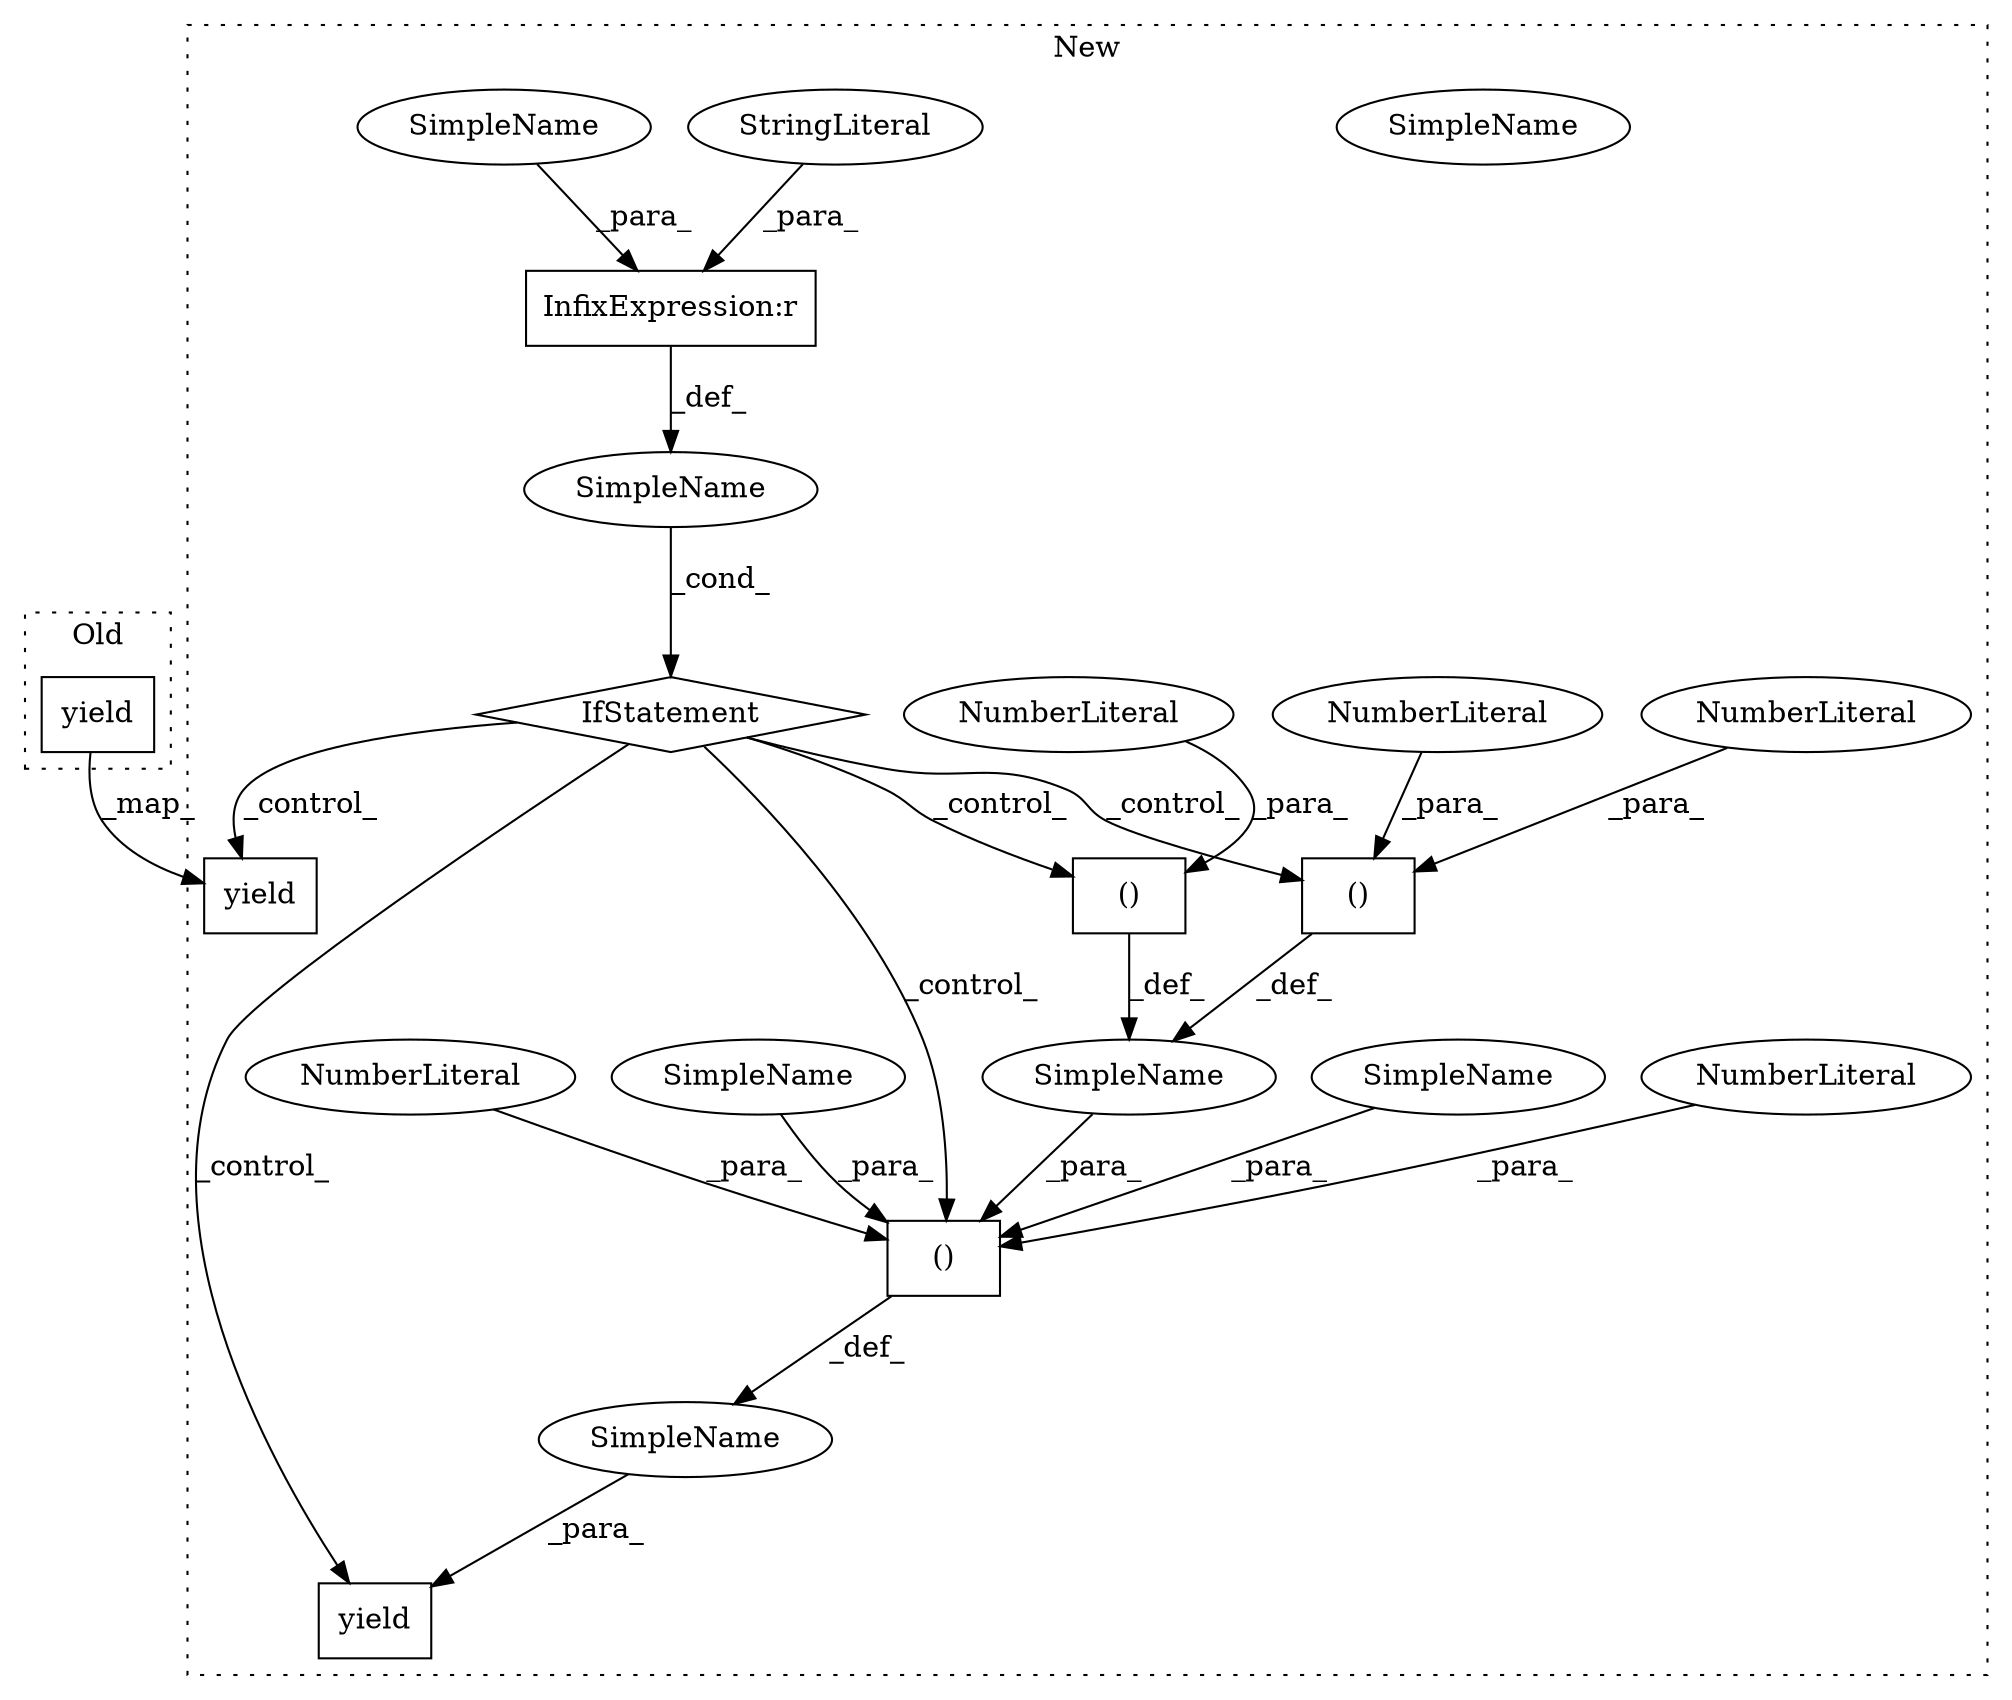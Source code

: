 digraph G {
subgraph cluster0 {
1 [label="yield" a="112" s="3547" l="14" shape="box"];
label = "Old";
style="dotted";
}
subgraph cluster1 {
2 [label="yield" a="112" s="3779" l="16" shape="box"];
3 [label="SimpleName" a="42" s="" l="" shape="ellipse"];
4 [label="IfStatement" a="25" s="3534,3550" l="4,2" shape="diamond"];
5 [label="InfixExpression:r" a="27" s="3542" l="4" shape="box"];
6 [label="SimpleName" a="42" s="3538" l="4" shape="ellipse"];
7 [label="yield" a="112" s="4223" l="16" shape="box"];
8 [label="SimpleName" a="42" s="" l="" shape="ellipse"];
9 [label="()" a="106" s="4344" l="19" shape="box"];
10 [label="NumberLiteral" a="34" s="4360" l="3" shape="ellipse"];
11 [label="()" a="106" s="4239" l="183" shape="box"];
12 [label="NumberLiteral" a="34" s="4404" l="3" shape="ellipse"];
13 [label="()" a="106" s="4374" l="15" shape="box"];
14 [label="NumberLiteral" a="34" s="4344" l="3" shape="ellipse"];
15 [label="NumberLiteral" a="34" s="4420" l="2" shape="ellipse"];
16 [label="NumberLiteral" a="34" s="4374" l="1" shape="ellipse"];
17 [label="SimpleName" a="42" s="" l="" shape="ellipse"];
18 [label="SimpleName" a="42" s="" l="" shape="ellipse"];
19 [label="StringLiteral" a="45" s="3546" l="4" shape="ellipse"];
20 [label="SimpleName" a="42" s="3538" l="4" shape="ellipse"];
21 [label="SimpleName" a="42" s="4266" l="9" shape="ellipse"];
label = "New";
style="dotted";
}
1 -> 2 [label="_map_"];
3 -> 4 [label="_cond_"];
4 -> 11 [label="_control_"];
4 -> 2 [label="_control_"];
4 -> 13 [label="_control_"];
4 -> 9 [label="_control_"];
4 -> 7 [label="_control_"];
5 -> 3 [label="_def_"];
8 -> 7 [label="_para_"];
9 -> 18 [label="_def_"];
10 -> 9 [label="_para_"];
11 -> 8 [label="_def_"];
12 -> 11 [label="_para_"];
13 -> 18 [label="_def_"];
14 -> 9 [label="_para_"];
15 -> 11 [label="_para_"];
16 -> 13 [label="_para_"];
17 -> 11 [label="_para_"];
18 -> 11 [label="_para_"];
19 -> 5 [label="_para_"];
20 -> 5 [label="_para_"];
21 -> 11 [label="_para_"];
}